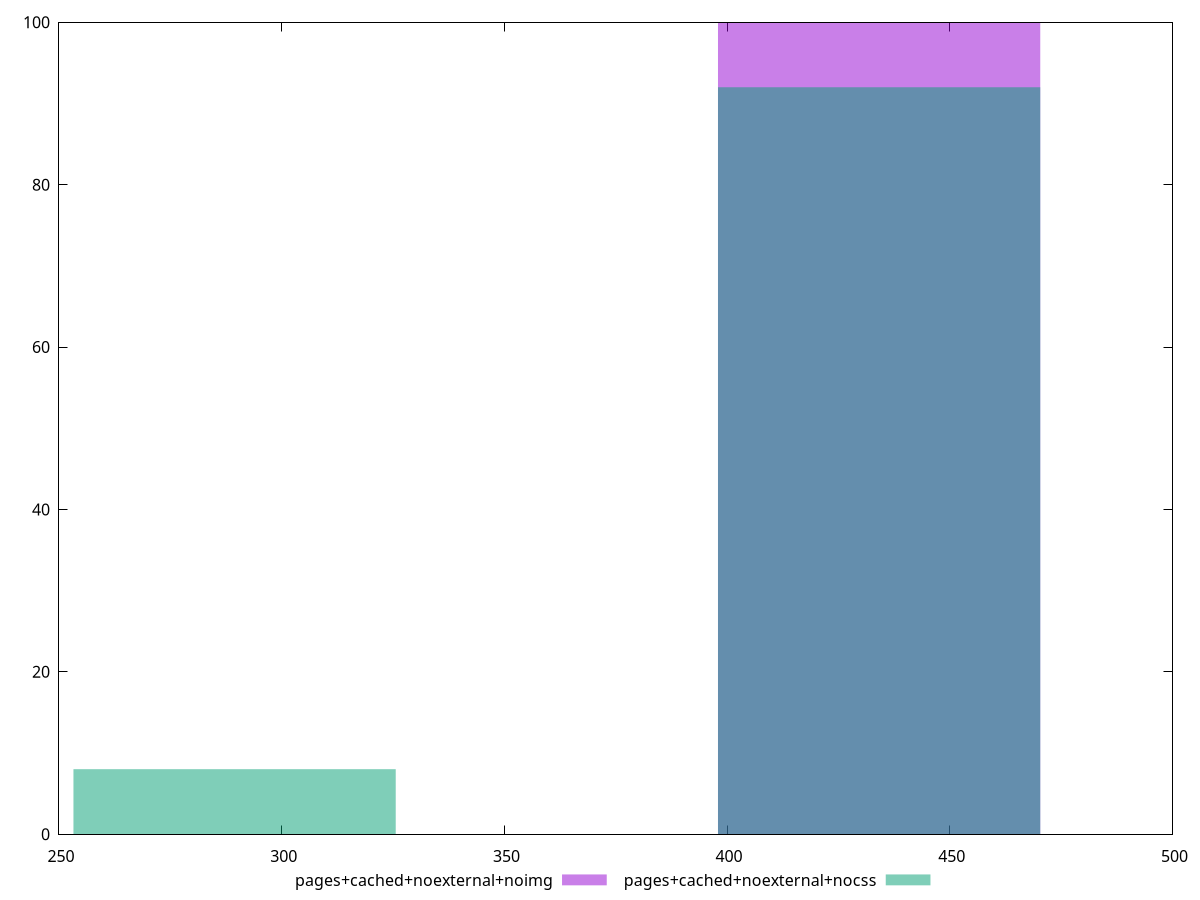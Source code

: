 reset
set terminal svg size 640, 500 enhanced background rgb 'white'
set output "reprap/uses-text-compression/comparison/histogram/8_vs_9.svg"

$pagesCachedNoexternalNoimg <<EOF
434.13234872685166 100
EOF

$pagesCachedNoexternalNocss <<EOF
434.13234872685166 92
289.4215658179011 8
EOF

set key outside below
set boxwidth 72.35539145447528
set yrange [0:100]
set style fill transparent solid 0.5 noborder

plot \
  $pagesCachedNoexternalNoimg title "pages+cached+noexternal+noimg" with boxes, \
  $pagesCachedNoexternalNocss title "pages+cached+noexternal+nocss" with boxes, \


reset